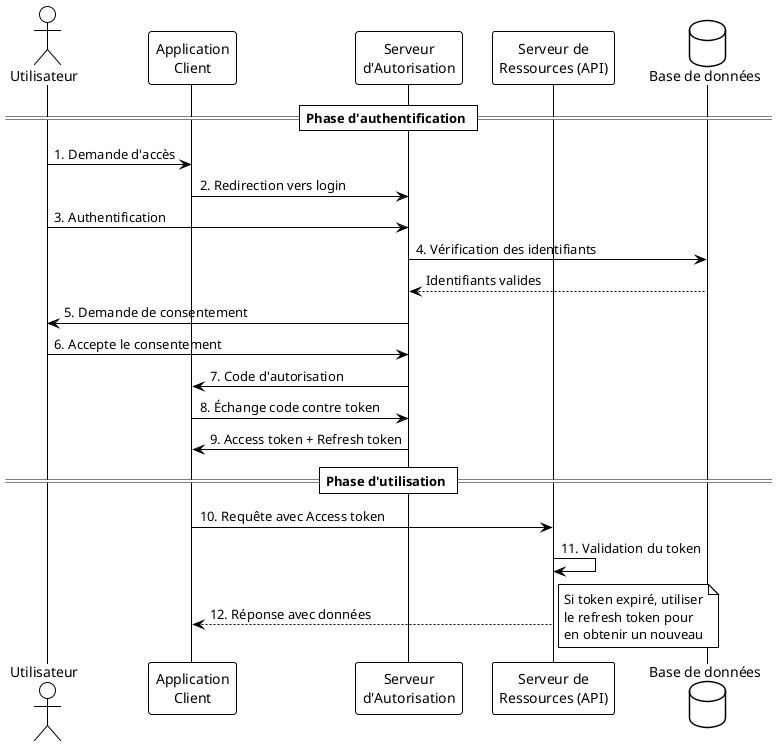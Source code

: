 @startuml OAuth2 Flow
!theme plain
skinparam handwritten false
skinparam backgroundColor white
skinparam defaultFontName Arial

actor "Utilisateur" as user
participant "Application\nClient" as client
participant "Serveur\nd'Autorisation" as auth
participant "Serveur de\nRessources (API)" as api
database "Base de données" as db

== Phase d'authentification ==
user -> client: 1. Demande d'accès
client -> auth: 2. Redirection vers login
user -> auth: 3. Authentification
auth -> db: 4. Vérification des identifiants
db --> auth: Identifiants valides
auth -> user: 5. Demande de consentement
user -> auth: 6. Accepte le consentement
auth -> client: 7. Code d'autorisation
client -> auth: 8. Échange code contre token
auth -> client: 9. Access token + Refresh token

== Phase d'utilisation ==
client -> api: 10. Requête avec Access token
api -> api: 11. Validation du token
api --> client: 12. Réponse avec données
note right: Si token expiré, utiliser\nle refresh token pour\nen obtenir un nouveau

@enduml
